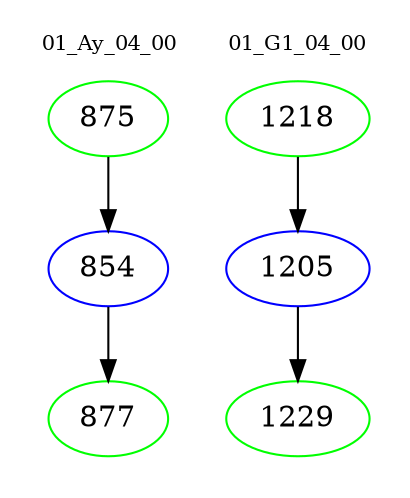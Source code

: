 digraph{
subgraph cluster_0 {
color = white
label = "01_Ay_04_00";
fontsize=10;
T0_875 [label="875", color="green"]
T0_875 -> T0_854 [color="black"]
T0_854 [label="854", color="blue"]
T0_854 -> T0_877 [color="black"]
T0_877 [label="877", color="green"]
}
subgraph cluster_1 {
color = white
label = "01_G1_04_00";
fontsize=10;
T1_1218 [label="1218", color="green"]
T1_1218 -> T1_1205 [color="black"]
T1_1205 [label="1205", color="blue"]
T1_1205 -> T1_1229 [color="black"]
T1_1229 [label="1229", color="green"]
}
}
